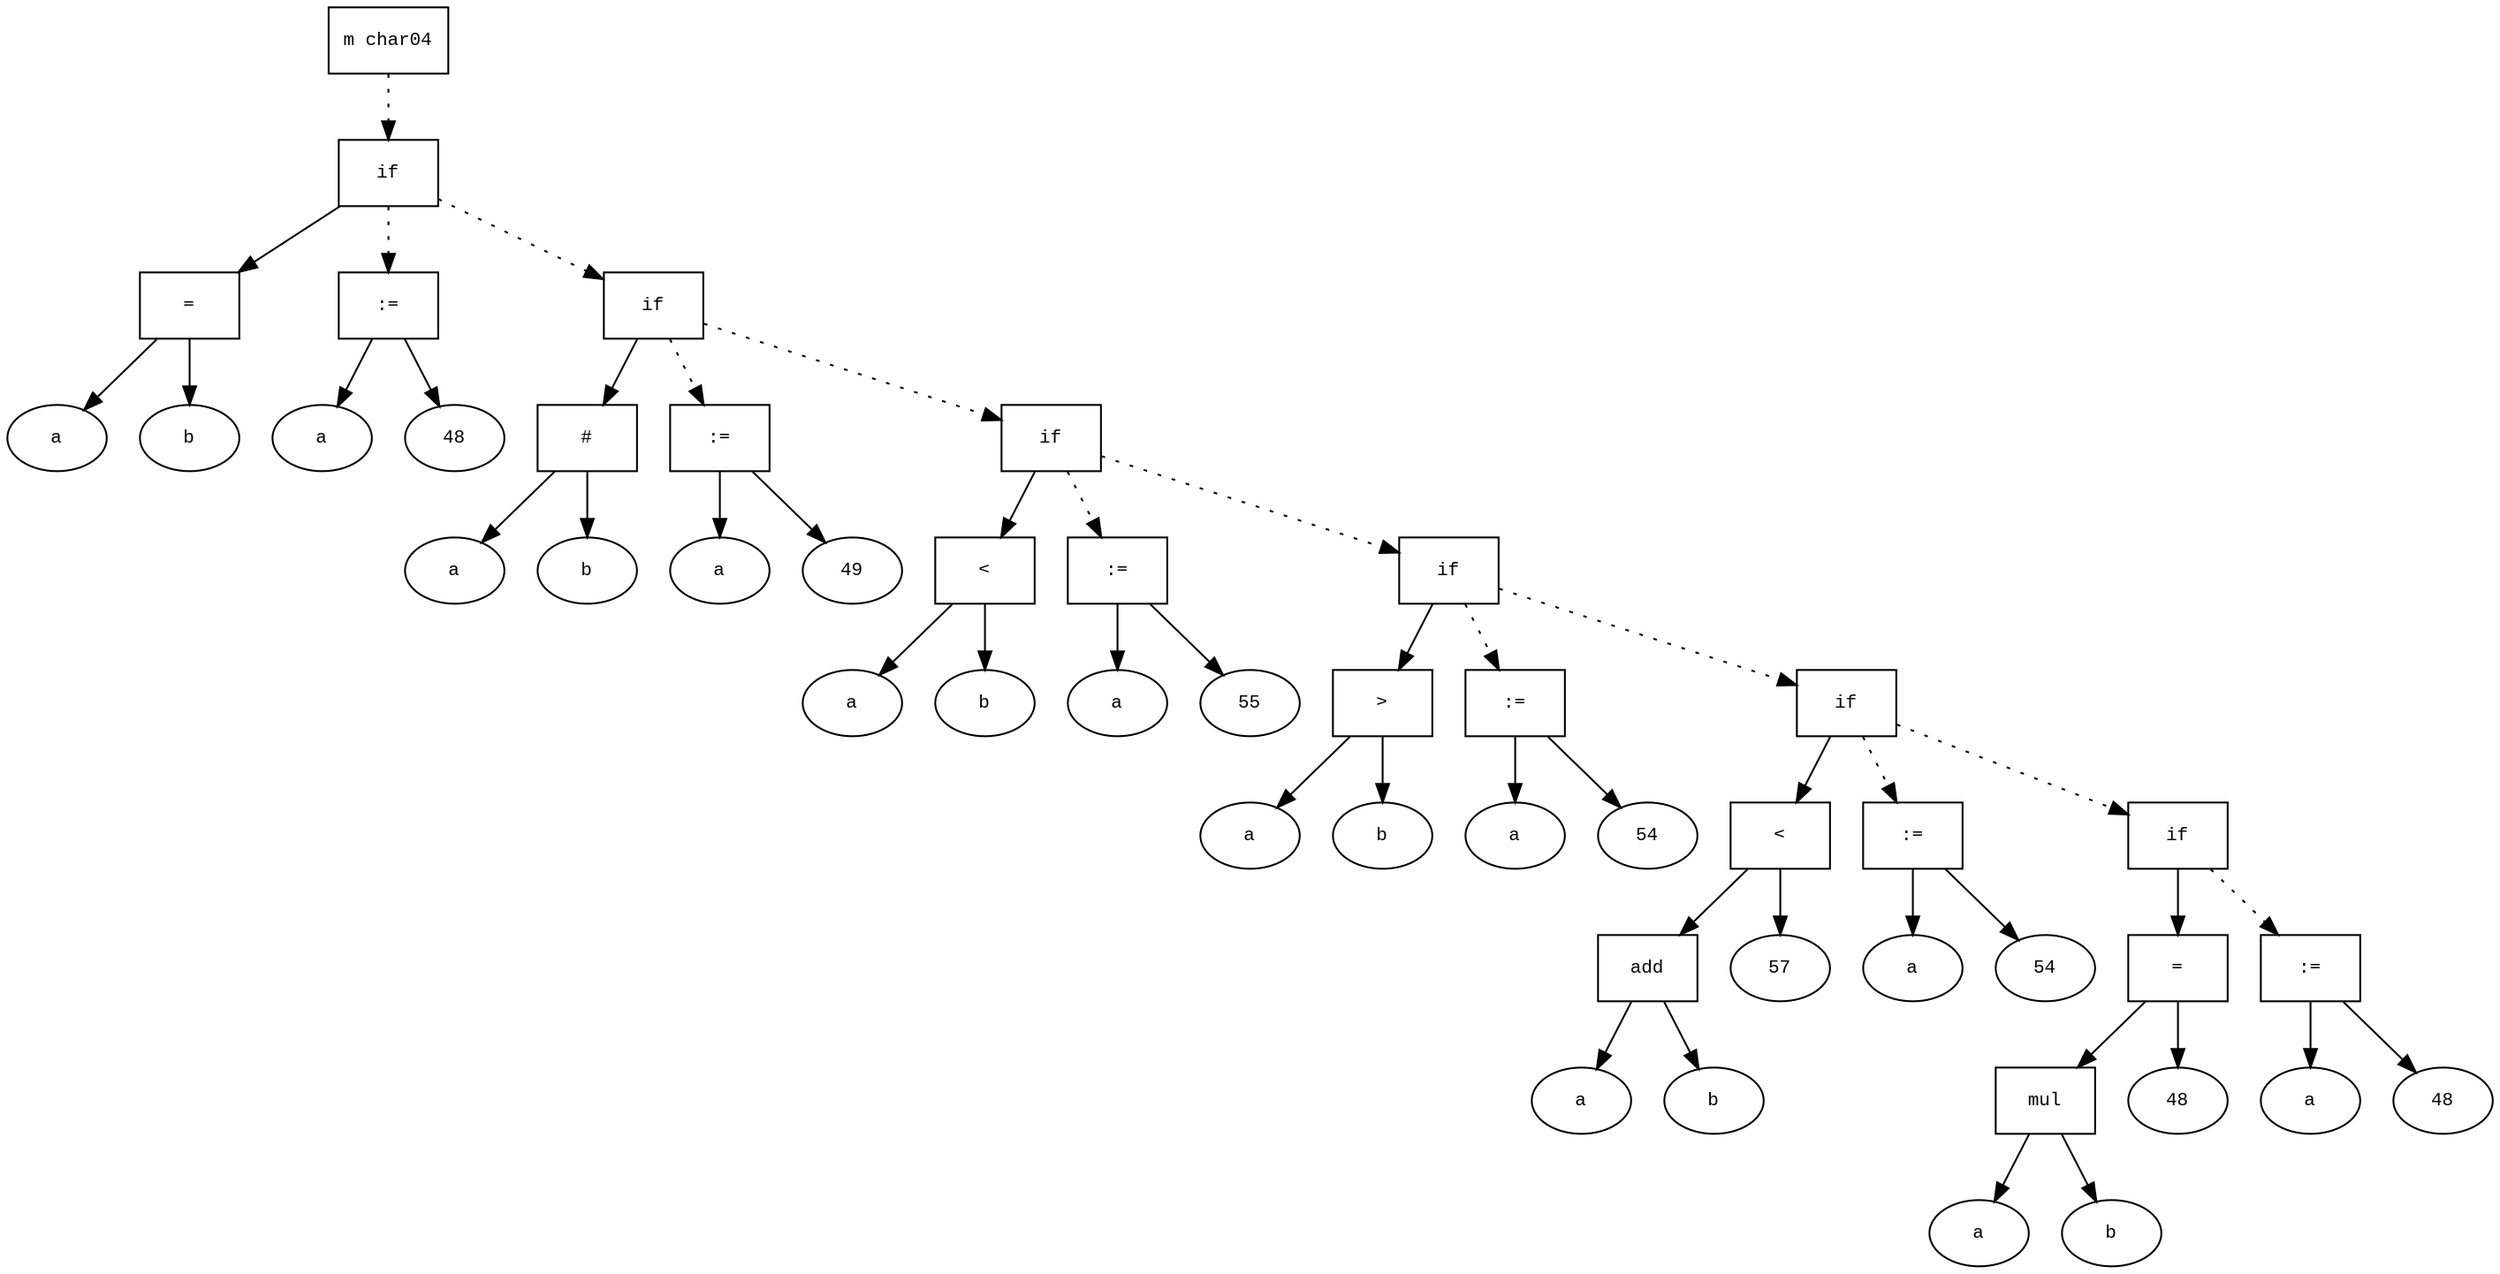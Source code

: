 digraph AST {
  graph [fontname="Times New Roman",fontsize=10];
  node  [fontname="Courier New",fontsize=10];
  edge  [fontname="Times New Roman",fontsize=10];

  node0 [label="m char04",shape=box];
  node11 [label="if",shape=box];
  node7 [label="=",shape=box];
  node5 [label="a",shape=ellipse];
  node7->node5;
  node6 [label="b",shape=ellipse];
  node7->node6;
  node11->node7;
  node10 [label=":=",shape=box];
  node8 [label="a",shape=ellipse];
  node10->node8;
  node9 [label="48",shape=ellipse];
  node10->node9;
  node11 -> node10 [style=dotted];
  node0 -> node11 [style=dotted];
  node18 [label="if",shape=box];
  node14 [label="#",shape=box];
  node12 [label="a",shape=ellipse];
  node14->node12;
  node13 [label="b",shape=ellipse];
  node14->node13;
  node18->node14;
  node17 [label=":=",shape=box];
  node15 [label="a",shape=ellipse];
  node17->node15;
  node16 [label="49",shape=ellipse];
  node17->node16;
  node18 -> node17 [style=dotted];
  node11 -> node18 [style=dotted];
  node25 [label="if",shape=box];
  node21 [label="<",shape=box];
  node19 [label="a",shape=ellipse];
  node21->node19;
  node20 [label="b",shape=ellipse];
  node21->node20;
  node25->node21;
  node24 [label=":=",shape=box];
  node22 [label="a",shape=ellipse];
  node24->node22;
  node23 [label="55",shape=ellipse];
  node24->node23;
  node25 -> node24 [style=dotted];
  node18 -> node25 [style=dotted];
  node32 [label="if",shape=box];
  node28 [label=">",shape=box];
  node26 [label="a",shape=ellipse];
  node28->node26;
  node27 [label="b",shape=ellipse];
  node28->node27;
  node32->node28;
  node31 [label=":=",shape=box];
  node29 [label="a",shape=ellipse];
  node31->node29;
  node30 [label="54",shape=ellipse];
  node31->node30;
  node32 -> node31 [style=dotted];
  node25 -> node32 [style=dotted];
  node41 [label="if",shape=box];
  node37 [label="<",shape=box];
  node35 [label="add",shape=box];
  node33 [label="a",shape=ellipse];
  node35->node33;
  node34 [label="b",shape=ellipse];
  node35->node34;
  node37->node35;
  node36 [label="57",shape=ellipse];
  node37->node36;
  node41->node37;
  node40 [label=":=",shape=box];
  node38 [label="a",shape=ellipse];
  node40->node38;
  node39 [label="54",shape=ellipse];
  node40->node39;
  node41 -> node40 [style=dotted];
  node32 -> node41 [style=dotted];
  node50 [label="if",shape=box];
  node46 [label="=",shape=box];
  node44 [label="mul",shape=box];
  node42 [label="a",shape=ellipse];
  node44->node42;
  node43 [label="b",shape=ellipse];
  node44->node43;
  node46->node44;
  node45 [label="48",shape=ellipse];
  node46->node45;
  node50->node46;
  node49 [label=":=",shape=box];
  node47 [label="a",shape=ellipse];
  node49->node47;
  node48 [label="48",shape=ellipse];
  node49->node48;
  node50 -> node49 [style=dotted];
  node41 -> node50 [style=dotted];
}
